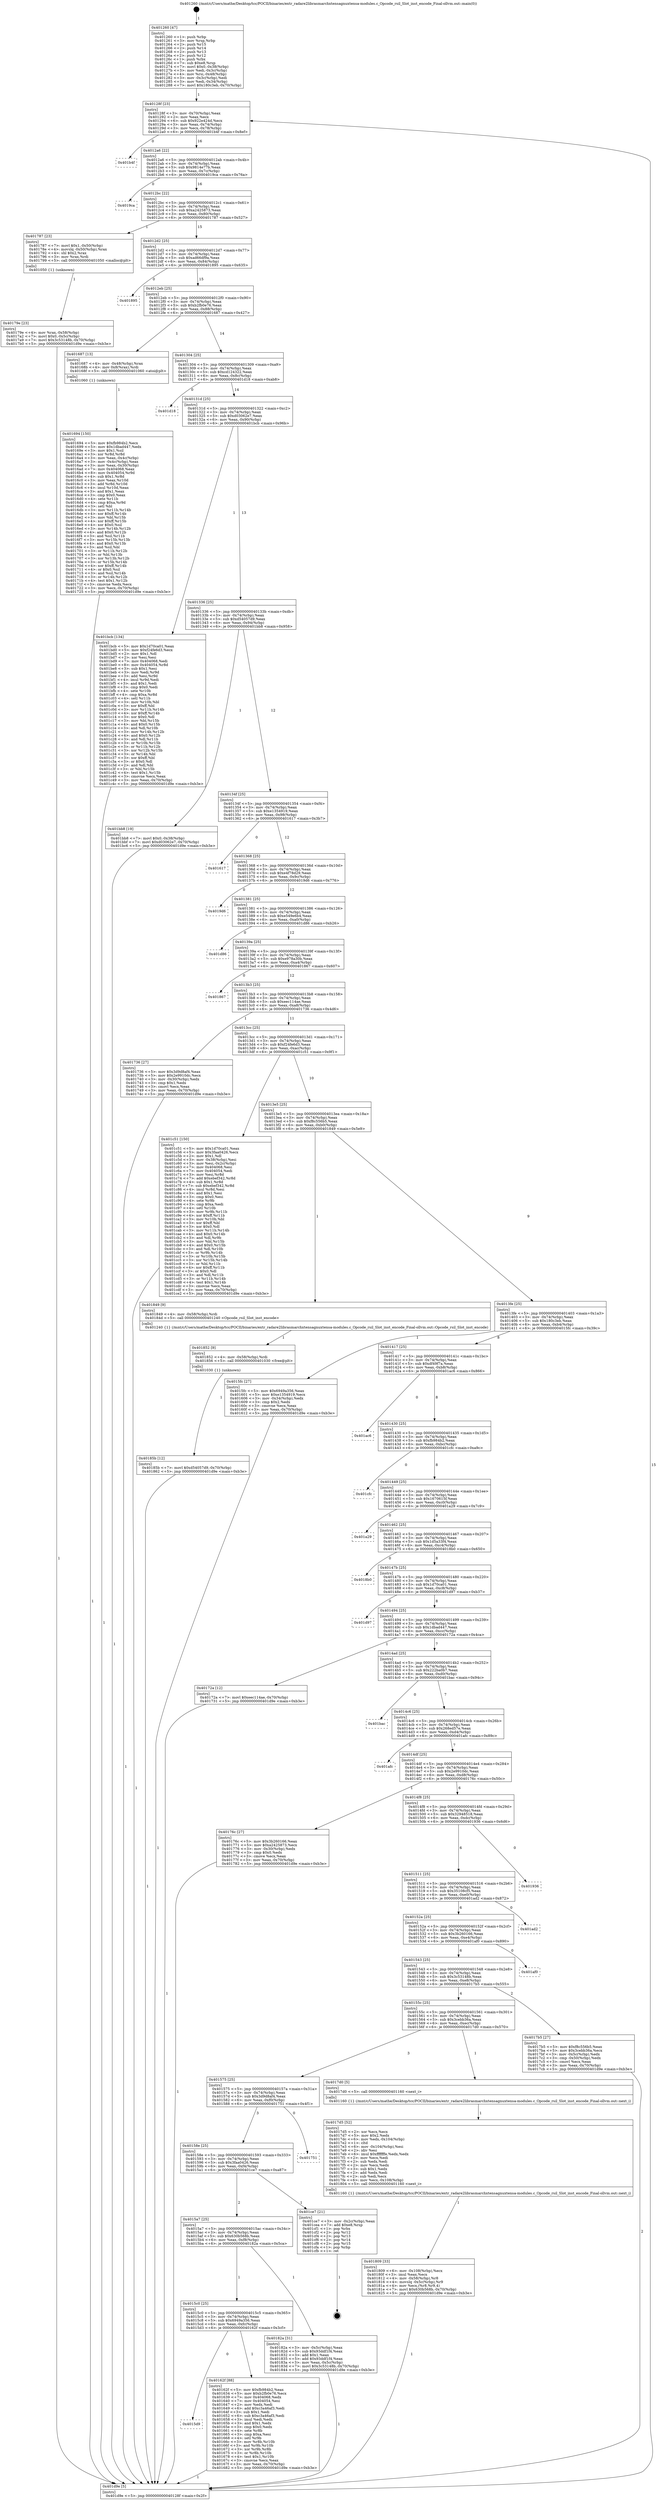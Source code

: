 digraph "0x401260" {
  label = "0x401260 (/mnt/c/Users/mathe/Desktop/tcc/POCII/binaries/extr_radare2librasmarchxtensagnuxtensa-modules.c_Opcode_rsil_Slot_inst_encode_Final-ollvm.out::main(0))"
  labelloc = "t"
  node[shape=record]

  Entry [label="",width=0.3,height=0.3,shape=circle,fillcolor=black,style=filled]
  "0x40128f" [label="{
     0x40128f [23]\l
     | [instrs]\l
     &nbsp;&nbsp;0x40128f \<+3\>: mov -0x70(%rbp),%eax\l
     &nbsp;&nbsp;0x401292 \<+2\>: mov %eax,%ecx\l
     &nbsp;&nbsp;0x401294 \<+6\>: sub $0x922e424d,%ecx\l
     &nbsp;&nbsp;0x40129a \<+3\>: mov %eax,-0x74(%rbp)\l
     &nbsp;&nbsp;0x40129d \<+3\>: mov %ecx,-0x78(%rbp)\l
     &nbsp;&nbsp;0x4012a0 \<+6\>: je 0000000000401b4f \<main+0x8ef\>\l
  }"]
  "0x401b4f" [label="{
     0x401b4f\l
  }", style=dashed]
  "0x4012a6" [label="{
     0x4012a6 [22]\l
     | [instrs]\l
     &nbsp;&nbsp;0x4012a6 \<+5\>: jmp 00000000004012ab \<main+0x4b\>\l
     &nbsp;&nbsp;0x4012ab \<+3\>: mov -0x74(%rbp),%eax\l
     &nbsp;&nbsp;0x4012ae \<+5\>: sub $0x9814e77b,%eax\l
     &nbsp;&nbsp;0x4012b3 \<+3\>: mov %eax,-0x7c(%rbp)\l
     &nbsp;&nbsp;0x4012b6 \<+6\>: je 00000000004019ca \<main+0x76a\>\l
  }"]
  Exit [label="",width=0.3,height=0.3,shape=circle,fillcolor=black,style=filled,peripheries=2]
  "0x4019ca" [label="{
     0x4019ca\l
  }", style=dashed]
  "0x4012bc" [label="{
     0x4012bc [22]\l
     | [instrs]\l
     &nbsp;&nbsp;0x4012bc \<+5\>: jmp 00000000004012c1 \<main+0x61\>\l
     &nbsp;&nbsp;0x4012c1 \<+3\>: mov -0x74(%rbp),%eax\l
     &nbsp;&nbsp;0x4012c4 \<+5\>: sub $0xa2425873,%eax\l
     &nbsp;&nbsp;0x4012c9 \<+3\>: mov %eax,-0x80(%rbp)\l
     &nbsp;&nbsp;0x4012cc \<+6\>: je 0000000000401787 \<main+0x527\>\l
  }"]
  "0x40185b" [label="{
     0x40185b [12]\l
     | [instrs]\l
     &nbsp;&nbsp;0x40185b \<+7\>: movl $0xd54057d9,-0x70(%rbp)\l
     &nbsp;&nbsp;0x401862 \<+5\>: jmp 0000000000401d9e \<main+0xb3e\>\l
  }"]
  "0x401787" [label="{
     0x401787 [23]\l
     | [instrs]\l
     &nbsp;&nbsp;0x401787 \<+7\>: movl $0x1,-0x50(%rbp)\l
     &nbsp;&nbsp;0x40178e \<+4\>: movslq -0x50(%rbp),%rax\l
     &nbsp;&nbsp;0x401792 \<+4\>: shl $0x2,%rax\l
     &nbsp;&nbsp;0x401796 \<+3\>: mov %rax,%rdi\l
     &nbsp;&nbsp;0x401799 \<+5\>: call 0000000000401050 \<malloc@plt\>\l
     | [calls]\l
     &nbsp;&nbsp;0x401050 \{1\} (unknown)\l
  }"]
  "0x4012d2" [label="{
     0x4012d2 [25]\l
     | [instrs]\l
     &nbsp;&nbsp;0x4012d2 \<+5\>: jmp 00000000004012d7 \<main+0x77\>\l
     &nbsp;&nbsp;0x4012d7 \<+3\>: mov -0x74(%rbp),%eax\l
     &nbsp;&nbsp;0x4012da \<+5\>: sub $0xad66df9a,%eax\l
     &nbsp;&nbsp;0x4012df \<+6\>: mov %eax,-0x84(%rbp)\l
     &nbsp;&nbsp;0x4012e5 \<+6\>: je 0000000000401895 \<main+0x635\>\l
  }"]
  "0x401852" [label="{
     0x401852 [9]\l
     | [instrs]\l
     &nbsp;&nbsp;0x401852 \<+4\>: mov -0x58(%rbp),%rdi\l
     &nbsp;&nbsp;0x401856 \<+5\>: call 0000000000401030 \<free@plt\>\l
     | [calls]\l
     &nbsp;&nbsp;0x401030 \{1\} (unknown)\l
  }"]
  "0x401895" [label="{
     0x401895\l
  }", style=dashed]
  "0x4012eb" [label="{
     0x4012eb [25]\l
     | [instrs]\l
     &nbsp;&nbsp;0x4012eb \<+5\>: jmp 00000000004012f0 \<main+0x90\>\l
     &nbsp;&nbsp;0x4012f0 \<+3\>: mov -0x74(%rbp),%eax\l
     &nbsp;&nbsp;0x4012f3 \<+5\>: sub $0xb2fb0e76,%eax\l
     &nbsp;&nbsp;0x4012f8 \<+6\>: mov %eax,-0x88(%rbp)\l
     &nbsp;&nbsp;0x4012fe \<+6\>: je 0000000000401687 \<main+0x427\>\l
  }"]
  "0x401809" [label="{
     0x401809 [33]\l
     | [instrs]\l
     &nbsp;&nbsp;0x401809 \<+6\>: mov -0x108(%rbp),%ecx\l
     &nbsp;&nbsp;0x40180f \<+3\>: imul %eax,%ecx\l
     &nbsp;&nbsp;0x401812 \<+4\>: mov -0x58(%rbp),%r8\l
     &nbsp;&nbsp;0x401816 \<+4\>: movslq -0x5c(%rbp),%r9\l
     &nbsp;&nbsp;0x40181a \<+4\>: mov %ecx,(%r8,%r9,4)\l
     &nbsp;&nbsp;0x40181e \<+7\>: movl $0x630b568b,-0x70(%rbp)\l
     &nbsp;&nbsp;0x401825 \<+5\>: jmp 0000000000401d9e \<main+0xb3e\>\l
  }"]
  "0x401687" [label="{
     0x401687 [13]\l
     | [instrs]\l
     &nbsp;&nbsp;0x401687 \<+4\>: mov -0x48(%rbp),%rax\l
     &nbsp;&nbsp;0x40168b \<+4\>: mov 0x8(%rax),%rdi\l
     &nbsp;&nbsp;0x40168f \<+5\>: call 0000000000401060 \<atoi@plt\>\l
     | [calls]\l
     &nbsp;&nbsp;0x401060 \{1\} (unknown)\l
  }"]
  "0x401304" [label="{
     0x401304 [25]\l
     | [instrs]\l
     &nbsp;&nbsp;0x401304 \<+5\>: jmp 0000000000401309 \<main+0xa9\>\l
     &nbsp;&nbsp;0x401309 \<+3\>: mov -0x74(%rbp),%eax\l
     &nbsp;&nbsp;0x40130c \<+5\>: sub $0xcd124322,%eax\l
     &nbsp;&nbsp;0x401311 \<+6\>: mov %eax,-0x8c(%rbp)\l
     &nbsp;&nbsp;0x401317 \<+6\>: je 0000000000401d18 \<main+0xab8\>\l
  }"]
  "0x4017d5" [label="{
     0x4017d5 [52]\l
     | [instrs]\l
     &nbsp;&nbsp;0x4017d5 \<+2\>: xor %ecx,%ecx\l
     &nbsp;&nbsp;0x4017d7 \<+5\>: mov $0x2,%edx\l
     &nbsp;&nbsp;0x4017dc \<+6\>: mov %edx,-0x104(%rbp)\l
     &nbsp;&nbsp;0x4017e2 \<+1\>: cltd\l
     &nbsp;&nbsp;0x4017e3 \<+6\>: mov -0x104(%rbp),%esi\l
     &nbsp;&nbsp;0x4017e9 \<+2\>: idiv %esi\l
     &nbsp;&nbsp;0x4017eb \<+6\>: imul $0xfffffffe,%edx,%edx\l
     &nbsp;&nbsp;0x4017f1 \<+2\>: mov %ecx,%edi\l
     &nbsp;&nbsp;0x4017f3 \<+2\>: sub %edx,%edi\l
     &nbsp;&nbsp;0x4017f5 \<+2\>: mov %ecx,%edx\l
     &nbsp;&nbsp;0x4017f7 \<+3\>: sub $0x1,%edx\l
     &nbsp;&nbsp;0x4017fa \<+2\>: add %edx,%edi\l
     &nbsp;&nbsp;0x4017fc \<+2\>: sub %edi,%ecx\l
     &nbsp;&nbsp;0x4017fe \<+6\>: mov %ecx,-0x108(%rbp)\l
     &nbsp;&nbsp;0x401804 \<+5\>: call 0000000000401160 \<next_i\>\l
     | [calls]\l
     &nbsp;&nbsp;0x401160 \{1\} (/mnt/c/Users/mathe/Desktop/tcc/POCII/binaries/extr_radare2librasmarchxtensagnuxtensa-modules.c_Opcode_rsil_Slot_inst_encode_Final-ollvm.out::next_i)\l
  }"]
  "0x401d18" [label="{
     0x401d18\l
  }", style=dashed]
  "0x40131d" [label="{
     0x40131d [25]\l
     | [instrs]\l
     &nbsp;&nbsp;0x40131d \<+5\>: jmp 0000000000401322 \<main+0xc2\>\l
     &nbsp;&nbsp;0x401322 \<+3\>: mov -0x74(%rbp),%eax\l
     &nbsp;&nbsp;0x401325 \<+5\>: sub $0xd03062e7,%eax\l
     &nbsp;&nbsp;0x40132a \<+6\>: mov %eax,-0x90(%rbp)\l
     &nbsp;&nbsp;0x401330 \<+6\>: je 0000000000401bcb \<main+0x96b\>\l
  }"]
  "0x40179e" [label="{
     0x40179e [23]\l
     | [instrs]\l
     &nbsp;&nbsp;0x40179e \<+4\>: mov %rax,-0x58(%rbp)\l
     &nbsp;&nbsp;0x4017a2 \<+7\>: movl $0x0,-0x5c(%rbp)\l
     &nbsp;&nbsp;0x4017a9 \<+7\>: movl $0x3c53148b,-0x70(%rbp)\l
     &nbsp;&nbsp;0x4017b0 \<+5\>: jmp 0000000000401d9e \<main+0xb3e\>\l
  }"]
  "0x401bcb" [label="{
     0x401bcb [134]\l
     | [instrs]\l
     &nbsp;&nbsp;0x401bcb \<+5\>: mov $0x1d70ca01,%eax\l
     &nbsp;&nbsp;0x401bd0 \<+5\>: mov $0xf24fe6d3,%ecx\l
     &nbsp;&nbsp;0x401bd5 \<+2\>: mov $0x1,%dl\l
     &nbsp;&nbsp;0x401bd7 \<+2\>: xor %esi,%esi\l
     &nbsp;&nbsp;0x401bd9 \<+7\>: mov 0x404068,%edi\l
     &nbsp;&nbsp;0x401be0 \<+8\>: mov 0x404054,%r8d\l
     &nbsp;&nbsp;0x401be8 \<+3\>: sub $0x1,%esi\l
     &nbsp;&nbsp;0x401beb \<+3\>: mov %edi,%r9d\l
     &nbsp;&nbsp;0x401bee \<+3\>: add %esi,%r9d\l
     &nbsp;&nbsp;0x401bf1 \<+4\>: imul %r9d,%edi\l
     &nbsp;&nbsp;0x401bf5 \<+3\>: and $0x1,%edi\l
     &nbsp;&nbsp;0x401bf8 \<+3\>: cmp $0x0,%edi\l
     &nbsp;&nbsp;0x401bfb \<+4\>: sete %r10b\l
     &nbsp;&nbsp;0x401bff \<+4\>: cmp $0xa,%r8d\l
     &nbsp;&nbsp;0x401c03 \<+4\>: setl %r11b\l
     &nbsp;&nbsp;0x401c07 \<+3\>: mov %r10b,%bl\l
     &nbsp;&nbsp;0x401c0a \<+3\>: xor $0xff,%bl\l
     &nbsp;&nbsp;0x401c0d \<+3\>: mov %r11b,%r14b\l
     &nbsp;&nbsp;0x401c10 \<+4\>: xor $0xff,%r14b\l
     &nbsp;&nbsp;0x401c14 \<+3\>: xor $0x0,%dl\l
     &nbsp;&nbsp;0x401c17 \<+3\>: mov %bl,%r15b\l
     &nbsp;&nbsp;0x401c1a \<+4\>: and $0x0,%r15b\l
     &nbsp;&nbsp;0x401c1e \<+3\>: and %dl,%r10b\l
     &nbsp;&nbsp;0x401c21 \<+3\>: mov %r14b,%r12b\l
     &nbsp;&nbsp;0x401c24 \<+4\>: and $0x0,%r12b\l
     &nbsp;&nbsp;0x401c28 \<+3\>: and %dl,%r11b\l
     &nbsp;&nbsp;0x401c2b \<+3\>: or %r10b,%r15b\l
     &nbsp;&nbsp;0x401c2e \<+3\>: or %r11b,%r12b\l
     &nbsp;&nbsp;0x401c31 \<+3\>: xor %r12b,%r15b\l
     &nbsp;&nbsp;0x401c34 \<+3\>: or %r14b,%bl\l
     &nbsp;&nbsp;0x401c37 \<+3\>: xor $0xff,%bl\l
     &nbsp;&nbsp;0x401c3a \<+3\>: or $0x0,%dl\l
     &nbsp;&nbsp;0x401c3d \<+2\>: and %dl,%bl\l
     &nbsp;&nbsp;0x401c3f \<+3\>: or %bl,%r15b\l
     &nbsp;&nbsp;0x401c42 \<+4\>: test $0x1,%r15b\l
     &nbsp;&nbsp;0x401c46 \<+3\>: cmovne %ecx,%eax\l
     &nbsp;&nbsp;0x401c49 \<+3\>: mov %eax,-0x70(%rbp)\l
     &nbsp;&nbsp;0x401c4c \<+5\>: jmp 0000000000401d9e \<main+0xb3e\>\l
  }"]
  "0x401336" [label="{
     0x401336 [25]\l
     | [instrs]\l
     &nbsp;&nbsp;0x401336 \<+5\>: jmp 000000000040133b \<main+0xdb\>\l
     &nbsp;&nbsp;0x40133b \<+3\>: mov -0x74(%rbp),%eax\l
     &nbsp;&nbsp;0x40133e \<+5\>: sub $0xd54057d9,%eax\l
     &nbsp;&nbsp;0x401343 \<+6\>: mov %eax,-0x94(%rbp)\l
     &nbsp;&nbsp;0x401349 \<+6\>: je 0000000000401bb8 \<main+0x958\>\l
  }"]
  "0x401694" [label="{
     0x401694 [150]\l
     | [instrs]\l
     &nbsp;&nbsp;0x401694 \<+5\>: mov $0xfb984b2,%ecx\l
     &nbsp;&nbsp;0x401699 \<+5\>: mov $0x1dbad447,%edx\l
     &nbsp;&nbsp;0x40169e \<+3\>: mov $0x1,%sil\l
     &nbsp;&nbsp;0x4016a1 \<+3\>: xor %r8d,%r8d\l
     &nbsp;&nbsp;0x4016a4 \<+3\>: mov %eax,-0x4c(%rbp)\l
     &nbsp;&nbsp;0x4016a7 \<+3\>: mov -0x4c(%rbp),%eax\l
     &nbsp;&nbsp;0x4016aa \<+3\>: mov %eax,-0x30(%rbp)\l
     &nbsp;&nbsp;0x4016ad \<+7\>: mov 0x404068,%eax\l
     &nbsp;&nbsp;0x4016b4 \<+8\>: mov 0x404054,%r9d\l
     &nbsp;&nbsp;0x4016bc \<+4\>: sub $0x1,%r8d\l
     &nbsp;&nbsp;0x4016c0 \<+3\>: mov %eax,%r10d\l
     &nbsp;&nbsp;0x4016c3 \<+3\>: add %r8d,%r10d\l
     &nbsp;&nbsp;0x4016c6 \<+4\>: imul %r10d,%eax\l
     &nbsp;&nbsp;0x4016ca \<+3\>: and $0x1,%eax\l
     &nbsp;&nbsp;0x4016cd \<+3\>: cmp $0x0,%eax\l
     &nbsp;&nbsp;0x4016d0 \<+4\>: sete %r11b\l
     &nbsp;&nbsp;0x4016d4 \<+4\>: cmp $0xa,%r9d\l
     &nbsp;&nbsp;0x4016d8 \<+3\>: setl %bl\l
     &nbsp;&nbsp;0x4016db \<+3\>: mov %r11b,%r14b\l
     &nbsp;&nbsp;0x4016de \<+4\>: xor $0xff,%r14b\l
     &nbsp;&nbsp;0x4016e2 \<+3\>: mov %bl,%r15b\l
     &nbsp;&nbsp;0x4016e5 \<+4\>: xor $0xff,%r15b\l
     &nbsp;&nbsp;0x4016e9 \<+4\>: xor $0x0,%sil\l
     &nbsp;&nbsp;0x4016ed \<+3\>: mov %r14b,%r12b\l
     &nbsp;&nbsp;0x4016f0 \<+4\>: and $0x0,%r12b\l
     &nbsp;&nbsp;0x4016f4 \<+3\>: and %sil,%r11b\l
     &nbsp;&nbsp;0x4016f7 \<+3\>: mov %r15b,%r13b\l
     &nbsp;&nbsp;0x4016fa \<+4\>: and $0x0,%r13b\l
     &nbsp;&nbsp;0x4016fe \<+3\>: and %sil,%bl\l
     &nbsp;&nbsp;0x401701 \<+3\>: or %r11b,%r12b\l
     &nbsp;&nbsp;0x401704 \<+3\>: or %bl,%r13b\l
     &nbsp;&nbsp;0x401707 \<+3\>: xor %r13b,%r12b\l
     &nbsp;&nbsp;0x40170a \<+3\>: or %r15b,%r14b\l
     &nbsp;&nbsp;0x40170d \<+4\>: xor $0xff,%r14b\l
     &nbsp;&nbsp;0x401711 \<+4\>: or $0x0,%sil\l
     &nbsp;&nbsp;0x401715 \<+3\>: and %sil,%r14b\l
     &nbsp;&nbsp;0x401718 \<+3\>: or %r14b,%r12b\l
     &nbsp;&nbsp;0x40171b \<+4\>: test $0x1,%r12b\l
     &nbsp;&nbsp;0x40171f \<+3\>: cmovne %edx,%ecx\l
     &nbsp;&nbsp;0x401722 \<+3\>: mov %ecx,-0x70(%rbp)\l
     &nbsp;&nbsp;0x401725 \<+5\>: jmp 0000000000401d9e \<main+0xb3e\>\l
  }"]
  "0x401bb8" [label="{
     0x401bb8 [19]\l
     | [instrs]\l
     &nbsp;&nbsp;0x401bb8 \<+7\>: movl $0x0,-0x38(%rbp)\l
     &nbsp;&nbsp;0x401bbf \<+7\>: movl $0xd03062e7,-0x70(%rbp)\l
     &nbsp;&nbsp;0x401bc6 \<+5\>: jmp 0000000000401d9e \<main+0xb3e\>\l
  }"]
  "0x40134f" [label="{
     0x40134f [25]\l
     | [instrs]\l
     &nbsp;&nbsp;0x40134f \<+5\>: jmp 0000000000401354 \<main+0xf4\>\l
     &nbsp;&nbsp;0x401354 \<+3\>: mov -0x74(%rbp),%eax\l
     &nbsp;&nbsp;0x401357 \<+5\>: sub $0xe1354919,%eax\l
     &nbsp;&nbsp;0x40135c \<+6\>: mov %eax,-0x98(%rbp)\l
     &nbsp;&nbsp;0x401362 \<+6\>: je 0000000000401617 \<main+0x3b7\>\l
  }"]
  "0x4015d9" [label="{
     0x4015d9\l
  }", style=dashed]
  "0x401617" [label="{
     0x401617\l
  }", style=dashed]
  "0x401368" [label="{
     0x401368 [25]\l
     | [instrs]\l
     &nbsp;&nbsp;0x401368 \<+5\>: jmp 000000000040136d \<main+0x10d\>\l
     &nbsp;&nbsp;0x40136d \<+3\>: mov -0x74(%rbp),%eax\l
     &nbsp;&nbsp;0x401370 \<+5\>: sub $0xe4f78d29,%eax\l
     &nbsp;&nbsp;0x401375 \<+6\>: mov %eax,-0x9c(%rbp)\l
     &nbsp;&nbsp;0x40137b \<+6\>: je 00000000004019d6 \<main+0x776\>\l
  }"]
  "0x40162f" [label="{
     0x40162f [88]\l
     | [instrs]\l
     &nbsp;&nbsp;0x40162f \<+5\>: mov $0xfb984b2,%eax\l
     &nbsp;&nbsp;0x401634 \<+5\>: mov $0xb2fb0e76,%ecx\l
     &nbsp;&nbsp;0x401639 \<+7\>: mov 0x404068,%edx\l
     &nbsp;&nbsp;0x401640 \<+7\>: mov 0x404054,%esi\l
     &nbsp;&nbsp;0x401647 \<+2\>: mov %edx,%edi\l
     &nbsp;&nbsp;0x401649 \<+6\>: add $0xc3a46af3,%edi\l
     &nbsp;&nbsp;0x40164f \<+3\>: sub $0x1,%edi\l
     &nbsp;&nbsp;0x401652 \<+6\>: sub $0xc3a46af3,%edi\l
     &nbsp;&nbsp;0x401658 \<+3\>: imul %edi,%edx\l
     &nbsp;&nbsp;0x40165b \<+3\>: and $0x1,%edx\l
     &nbsp;&nbsp;0x40165e \<+3\>: cmp $0x0,%edx\l
     &nbsp;&nbsp;0x401661 \<+4\>: sete %r8b\l
     &nbsp;&nbsp;0x401665 \<+3\>: cmp $0xa,%esi\l
     &nbsp;&nbsp;0x401668 \<+4\>: setl %r9b\l
     &nbsp;&nbsp;0x40166c \<+3\>: mov %r8b,%r10b\l
     &nbsp;&nbsp;0x40166f \<+3\>: and %r9b,%r10b\l
     &nbsp;&nbsp;0x401672 \<+3\>: xor %r9b,%r8b\l
     &nbsp;&nbsp;0x401675 \<+3\>: or %r8b,%r10b\l
     &nbsp;&nbsp;0x401678 \<+4\>: test $0x1,%r10b\l
     &nbsp;&nbsp;0x40167c \<+3\>: cmovne %ecx,%eax\l
     &nbsp;&nbsp;0x40167f \<+3\>: mov %eax,-0x70(%rbp)\l
     &nbsp;&nbsp;0x401682 \<+5\>: jmp 0000000000401d9e \<main+0xb3e\>\l
  }"]
  "0x4019d6" [label="{
     0x4019d6\l
  }", style=dashed]
  "0x401381" [label="{
     0x401381 [25]\l
     | [instrs]\l
     &nbsp;&nbsp;0x401381 \<+5\>: jmp 0000000000401386 \<main+0x126\>\l
     &nbsp;&nbsp;0x401386 \<+3\>: mov -0x74(%rbp),%eax\l
     &nbsp;&nbsp;0x401389 \<+5\>: sub $0xe549e6b4,%eax\l
     &nbsp;&nbsp;0x40138e \<+6\>: mov %eax,-0xa0(%rbp)\l
     &nbsp;&nbsp;0x401394 \<+6\>: je 0000000000401d86 \<main+0xb26\>\l
  }"]
  "0x4015c0" [label="{
     0x4015c0 [25]\l
     | [instrs]\l
     &nbsp;&nbsp;0x4015c0 \<+5\>: jmp 00000000004015c5 \<main+0x365\>\l
     &nbsp;&nbsp;0x4015c5 \<+3\>: mov -0x74(%rbp),%eax\l
     &nbsp;&nbsp;0x4015c8 \<+5\>: sub $0x6949a356,%eax\l
     &nbsp;&nbsp;0x4015cd \<+6\>: mov %eax,-0xfc(%rbp)\l
     &nbsp;&nbsp;0x4015d3 \<+6\>: je 000000000040162f \<main+0x3cf\>\l
  }"]
  "0x401d86" [label="{
     0x401d86\l
  }", style=dashed]
  "0x40139a" [label="{
     0x40139a [25]\l
     | [instrs]\l
     &nbsp;&nbsp;0x40139a \<+5\>: jmp 000000000040139f \<main+0x13f\>\l
     &nbsp;&nbsp;0x40139f \<+3\>: mov -0x74(%rbp),%eax\l
     &nbsp;&nbsp;0x4013a2 \<+5\>: sub $0xe978a30b,%eax\l
     &nbsp;&nbsp;0x4013a7 \<+6\>: mov %eax,-0xa4(%rbp)\l
     &nbsp;&nbsp;0x4013ad \<+6\>: je 0000000000401867 \<main+0x607\>\l
  }"]
  "0x40182a" [label="{
     0x40182a [31]\l
     | [instrs]\l
     &nbsp;&nbsp;0x40182a \<+3\>: mov -0x5c(%rbp),%eax\l
     &nbsp;&nbsp;0x40182d \<+5\>: sub $0x93ddf1f4,%eax\l
     &nbsp;&nbsp;0x401832 \<+3\>: add $0x1,%eax\l
     &nbsp;&nbsp;0x401835 \<+5\>: add $0x93ddf1f4,%eax\l
     &nbsp;&nbsp;0x40183a \<+3\>: mov %eax,-0x5c(%rbp)\l
     &nbsp;&nbsp;0x40183d \<+7\>: movl $0x3c53148b,-0x70(%rbp)\l
     &nbsp;&nbsp;0x401844 \<+5\>: jmp 0000000000401d9e \<main+0xb3e\>\l
  }"]
  "0x401867" [label="{
     0x401867\l
  }", style=dashed]
  "0x4013b3" [label="{
     0x4013b3 [25]\l
     | [instrs]\l
     &nbsp;&nbsp;0x4013b3 \<+5\>: jmp 00000000004013b8 \<main+0x158\>\l
     &nbsp;&nbsp;0x4013b8 \<+3\>: mov -0x74(%rbp),%eax\l
     &nbsp;&nbsp;0x4013bb \<+5\>: sub $0xeec114ae,%eax\l
     &nbsp;&nbsp;0x4013c0 \<+6\>: mov %eax,-0xa8(%rbp)\l
     &nbsp;&nbsp;0x4013c6 \<+6\>: je 0000000000401736 \<main+0x4d6\>\l
  }"]
  "0x4015a7" [label="{
     0x4015a7 [25]\l
     | [instrs]\l
     &nbsp;&nbsp;0x4015a7 \<+5\>: jmp 00000000004015ac \<main+0x34c\>\l
     &nbsp;&nbsp;0x4015ac \<+3\>: mov -0x74(%rbp),%eax\l
     &nbsp;&nbsp;0x4015af \<+5\>: sub $0x630b568b,%eax\l
     &nbsp;&nbsp;0x4015b4 \<+6\>: mov %eax,-0xf8(%rbp)\l
     &nbsp;&nbsp;0x4015ba \<+6\>: je 000000000040182a \<main+0x5ca\>\l
  }"]
  "0x401736" [label="{
     0x401736 [27]\l
     | [instrs]\l
     &nbsp;&nbsp;0x401736 \<+5\>: mov $0x3d9d8af4,%eax\l
     &nbsp;&nbsp;0x40173b \<+5\>: mov $0x2e9910dc,%ecx\l
     &nbsp;&nbsp;0x401740 \<+3\>: mov -0x30(%rbp),%edx\l
     &nbsp;&nbsp;0x401743 \<+3\>: cmp $0x1,%edx\l
     &nbsp;&nbsp;0x401746 \<+3\>: cmovl %ecx,%eax\l
     &nbsp;&nbsp;0x401749 \<+3\>: mov %eax,-0x70(%rbp)\l
     &nbsp;&nbsp;0x40174c \<+5\>: jmp 0000000000401d9e \<main+0xb3e\>\l
  }"]
  "0x4013cc" [label="{
     0x4013cc [25]\l
     | [instrs]\l
     &nbsp;&nbsp;0x4013cc \<+5\>: jmp 00000000004013d1 \<main+0x171\>\l
     &nbsp;&nbsp;0x4013d1 \<+3\>: mov -0x74(%rbp),%eax\l
     &nbsp;&nbsp;0x4013d4 \<+5\>: sub $0xf24fe6d3,%eax\l
     &nbsp;&nbsp;0x4013d9 \<+6\>: mov %eax,-0xac(%rbp)\l
     &nbsp;&nbsp;0x4013df \<+6\>: je 0000000000401c51 \<main+0x9f1\>\l
  }"]
  "0x401ce7" [label="{
     0x401ce7 [21]\l
     | [instrs]\l
     &nbsp;&nbsp;0x401ce7 \<+3\>: mov -0x2c(%rbp),%eax\l
     &nbsp;&nbsp;0x401cea \<+7\>: add $0xe8,%rsp\l
     &nbsp;&nbsp;0x401cf1 \<+1\>: pop %rbx\l
     &nbsp;&nbsp;0x401cf2 \<+2\>: pop %r12\l
     &nbsp;&nbsp;0x401cf4 \<+2\>: pop %r13\l
     &nbsp;&nbsp;0x401cf6 \<+2\>: pop %r14\l
     &nbsp;&nbsp;0x401cf8 \<+2\>: pop %r15\l
     &nbsp;&nbsp;0x401cfa \<+1\>: pop %rbp\l
     &nbsp;&nbsp;0x401cfb \<+1\>: ret\l
  }"]
  "0x401c51" [label="{
     0x401c51 [150]\l
     | [instrs]\l
     &nbsp;&nbsp;0x401c51 \<+5\>: mov $0x1d70ca01,%eax\l
     &nbsp;&nbsp;0x401c56 \<+5\>: mov $0x3faa0426,%ecx\l
     &nbsp;&nbsp;0x401c5b \<+2\>: mov $0x1,%dl\l
     &nbsp;&nbsp;0x401c5d \<+3\>: mov -0x38(%rbp),%esi\l
     &nbsp;&nbsp;0x401c60 \<+3\>: mov %esi,-0x2c(%rbp)\l
     &nbsp;&nbsp;0x401c63 \<+7\>: mov 0x404068,%esi\l
     &nbsp;&nbsp;0x401c6a \<+7\>: mov 0x404054,%edi\l
     &nbsp;&nbsp;0x401c71 \<+3\>: mov %esi,%r8d\l
     &nbsp;&nbsp;0x401c74 \<+7\>: add $0xebef342,%r8d\l
     &nbsp;&nbsp;0x401c7b \<+4\>: sub $0x1,%r8d\l
     &nbsp;&nbsp;0x401c7f \<+7\>: sub $0xebef342,%r8d\l
     &nbsp;&nbsp;0x401c86 \<+4\>: imul %r8d,%esi\l
     &nbsp;&nbsp;0x401c8a \<+3\>: and $0x1,%esi\l
     &nbsp;&nbsp;0x401c8d \<+3\>: cmp $0x0,%esi\l
     &nbsp;&nbsp;0x401c90 \<+4\>: sete %r9b\l
     &nbsp;&nbsp;0x401c94 \<+3\>: cmp $0xa,%edi\l
     &nbsp;&nbsp;0x401c97 \<+4\>: setl %r10b\l
     &nbsp;&nbsp;0x401c9b \<+3\>: mov %r9b,%r11b\l
     &nbsp;&nbsp;0x401c9e \<+4\>: xor $0xff,%r11b\l
     &nbsp;&nbsp;0x401ca2 \<+3\>: mov %r10b,%bl\l
     &nbsp;&nbsp;0x401ca5 \<+3\>: xor $0xff,%bl\l
     &nbsp;&nbsp;0x401ca8 \<+3\>: xor $0x0,%dl\l
     &nbsp;&nbsp;0x401cab \<+3\>: mov %r11b,%r14b\l
     &nbsp;&nbsp;0x401cae \<+4\>: and $0x0,%r14b\l
     &nbsp;&nbsp;0x401cb2 \<+3\>: and %dl,%r9b\l
     &nbsp;&nbsp;0x401cb5 \<+3\>: mov %bl,%r15b\l
     &nbsp;&nbsp;0x401cb8 \<+4\>: and $0x0,%r15b\l
     &nbsp;&nbsp;0x401cbc \<+3\>: and %dl,%r10b\l
     &nbsp;&nbsp;0x401cbf \<+3\>: or %r9b,%r14b\l
     &nbsp;&nbsp;0x401cc2 \<+3\>: or %r10b,%r15b\l
     &nbsp;&nbsp;0x401cc5 \<+3\>: xor %r15b,%r14b\l
     &nbsp;&nbsp;0x401cc8 \<+3\>: or %bl,%r11b\l
     &nbsp;&nbsp;0x401ccb \<+4\>: xor $0xff,%r11b\l
     &nbsp;&nbsp;0x401ccf \<+3\>: or $0x0,%dl\l
     &nbsp;&nbsp;0x401cd2 \<+3\>: and %dl,%r11b\l
     &nbsp;&nbsp;0x401cd5 \<+3\>: or %r11b,%r14b\l
     &nbsp;&nbsp;0x401cd8 \<+4\>: test $0x1,%r14b\l
     &nbsp;&nbsp;0x401cdc \<+3\>: cmovne %ecx,%eax\l
     &nbsp;&nbsp;0x401cdf \<+3\>: mov %eax,-0x70(%rbp)\l
     &nbsp;&nbsp;0x401ce2 \<+5\>: jmp 0000000000401d9e \<main+0xb3e\>\l
  }"]
  "0x4013e5" [label="{
     0x4013e5 [25]\l
     | [instrs]\l
     &nbsp;&nbsp;0x4013e5 \<+5\>: jmp 00000000004013ea \<main+0x18a\>\l
     &nbsp;&nbsp;0x4013ea \<+3\>: mov -0x74(%rbp),%eax\l
     &nbsp;&nbsp;0x4013ed \<+5\>: sub $0xf8c556b5,%eax\l
     &nbsp;&nbsp;0x4013f2 \<+6\>: mov %eax,-0xb0(%rbp)\l
     &nbsp;&nbsp;0x4013f8 \<+6\>: je 0000000000401849 \<main+0x5e9\>\l
  }"]
  "0x40158e" [label="{
     0x40158e [25]\l
     | [instrs]\l
     &nbsp;&nbsp;0x40158e \<+5\>: jmp 0000000000401593 \<main+0x333\>\l
     &nbsp;&nbsp;0x401593 \<+3\>: mov -0x74(%rbp),%eax\l
     &nbsp;&nbsp;0x401596 \<+5\>: sub $0x3faa0426,%eax\l
     &nbsp;&nbsp;0x40159b \<+6\>: mov %eax,-0xf4(%rbp)\l
     &nbsp;&nbsp;0x4015a1 \<+6\>: je 0000000000401ce7 \<main+0xa87\>\l
  }"]
  "0x401849" [label="{
     0x401849 [9]\l
     | [instrs]\l
     &nbsp;&nbsp;0x401849 \<+4\>: mov -0x58(%rbp),%rdi\l
     &nbsp;&nbsp;0x40184d \<+5\>: call 0000000000401240 \<Opcode_rsil_Slot_inst_encode\>\l
     | [calls]\l
     &nbsp;&nbsp;0x401240 \{1\} (/mnt/c/Users/mathe/Desktop/tcc/POCII/binaries/extr_radare2librasmarchxtensagnuxtensa-modules.c_Opcode_rsil_Slot_inst_encode_Final-ollvm.out::Opcode_rsil_Slot_inst_encode)\l
  }"]
  "0x4013fe" [label="{
     0x4013fe [25]\l
     | [instrs]\l
     &nbsp;&nbsp;0x4013fe \<+5\>: jmp 0000000000401403 \<main+0x1a3\>\l
     &nbsp;&nbsp;0x401403 \<+3\>: mov -0x74(%rbp),%eax\l
     &nbsp;&nbsp;0x401406 \<+5\>: sub $0x180c3eb,%eax\l
     &nbsp;&nbsp;0x40140b \<+6\>: mov %eax,-0xb4(%rbp)\l
     &nbsp;&nbsp;0x401411 \<+6\>: je 00000000004015fc \<main+0x39c\>\l
  }"]
  "0x401751" [label="{
     0x401751\l
  }", style=dashed]
  "0x4015fc" [label="{
     0x4015fc [27]\l
     | [instrs]\l
     &nbsp;&nbsp;0x4015fc \<+5\>: mov $0x6949a356,%eax\l
     &nbsp;&nbsp;0x401601 \<+5\>: mov $0xe1354919,%ecx\l
     &nbsp;&nbsp;0x401606 \<+3\>: mov -0x34(%rbp),%edx\l
     &nbsp;&nbsp;0x401609 \<+3\>: cmp $0x2,%edx\l
     &nbsp;&nbsp;0x40160c \<+3\>: cmovne %ecx,%eax\l
     &nbsp;&nbsp;0x40160f \<+3\>: mov %eax,-0x70(%rbp)\l
     &nbsp;&nbsp;0x401612 \<+5\>: jmp 0000000000401d9e \<main+0xb3e\>\l
  }"]
  "0x401417" [label="{
     0x401417 [25]\l
     | [instrs]\l
     &nbsp;&nbsp;0x401417 \<+5\>: jmp 000000000040141c \<main+0x1bc\>\l
     &nbsp;&nbsp;0x40141c \<+3\>: mov -0x74(%rbp),%eax\l
     &nbsp;&nbsp;0x40141f \<+5\>: sub $0xdf49f7a,%eax\l
     &nbsp;&nbsp;0x401424 \<+6\>: mov %eax,-0xb8(%rbp)\l
     &nbsp;&nbsp;0x40142a \<+6\>: je 0000000000401ac6 \<main+0x866\>\l
  }"]
  "0x401d9e" [label="{
     0x401d9e [5]\l
     | [instrs]\l
     &nbsp;&nbsp;0x401d9e \<+5\>: jmp 000000000040128f \<main+0x2f\>\l
  }"]
  "0x401260" [label="{
     0x401260 [47]\l
     | [instrs]\l
     &nbsp;&nbsp;0x401260 \<+1\>: push %rbp\l
     &nbsp;&nbsp;0x401261 \<+3\>: mov %rsp,%rbp\l
     &nbsp;&nbsp;0x401264 \<+2\>: push %r15\l
     &nbsp;&nbsp;0x401266 \<+2\>: push %r14\l
     &nbsp;&nbsp;0x401268 \<+2\>: push %r13\l
     &nbsp;&nbsp;0x40126a \<+2\>: push %r12\l
     &nbsp;&nbsp;0x40126c \<+1\>: push %rbx\l
     &nbsp;&nbsp;0x40126d \<+7\>: sub $0xe8,%rsp\l
     &nbsp;&nbsp;0x401274 \<+7\>: movl $0x0,-0x38(%rbp)\l
     &nbsp;&nbsp;0x40127b \<+3\>: mov %edi,-0x3c(%rbp)\l
     &nbsp;&nbsp;0x40127e \<+4\>: mov %rsi,-0x48(%rbp)\l
     &nbsp;&nbsp;0x401282 \<+3\>: mov -0x3c(%rbp),%edi\l
     &nbsp;&nbsp;0x401285 \<+3\>: mov %edi,-0x34(%rbp)\l
     &nbsp;&nbsp;0x401288 \<+7\>: movl $0x180c3eb,-0x70(%rbp)\l
  }"]
  "0x401575" [label="{
     0x401575 [25]\l
     | [instrs]\l
     &nbsp;&nbsp;0x401575 \<+5\>: jmp 000000000040157a \<main+0x31a\>\l
     &nbsp;&nbsp;0x40157a \<+3\>: mov -0x74(%rbp),%eax\l
     &nbsp;&nbsp;0x40157d \<+5\>: sub $0x3d9d8af4,%eax\l
     &nbsp;&nbsp;0x401582 \<+6\>: mov %eax,-0xf0(%rbp)\l
     &nbsp;&nbsp;0x401588 \<+6\>: je 0000000000401751 \<main+0x4f1\>\l
  }"]
  "0x401ac6" [label="{
     0x401ac6\l
  }", style=dashed]
  "0x401430" [label="{
     0x401430 [25]\l
     | [instrs]\l
     &nbsp;&nbsp;0x401430 \<+5\>: jmp 0000000000401435 \<main+0x1d5\>\l
     &nbsp;&nbsp;0x401435 \<+3\>: mov -0x74(%rbp),%eax\l
     &nbsp;&nbsp;0x401438 \<+5\>: sub $0xfb984b2,%eax\l
     &nbsp;&nbsp;0x40143d \<+6\>: mov %eax,-0xbc(%rbp)\l
     &nbsp;&nbsp;0x401443 \<+6\>: je 0000000000401cfc \<main+0xa9c\>\l
  }"]
  "0x4017d0" [label="{
     0x4017d0 [5]\l
     | [instrs]\l
     &nbsp;&nbsp;0x4017d0 \<+5\>: call 0000000000401160 \<next_i\>\l
     | [calls]\l
     &nbsp;&nbsp;0x401160 \{1\} (/mnt/c/Users/mathe/Desktop/tcc/POCII/binaries/extr_radare2librasmarchxtensagnuxtensa-modules.c_Opcode_rsil_Slot_inst_encode_Final-ollvm.out::next_i)\l
  }"]
  "0x401cfc" [label="{
     0x401cfc\l
  }", style=dashed]
  "0x401449" [label="{
     0x401449 [25]\l
     | [instrs]\l
     &nbsp;&nbsp;0x401449 \<+5\>: jmp 000000000040144e \<main+0x1ee\>\l
     &nbsp;&nbsp;0x40144e \<+3\>: mov -0x74(%rbp),%eax\l
     &nbsp;&nbsp;0x401451 \<+5\>: sub $0x1670615f,%eax\l
     &nbsp;&nbsp;0x401456 \<+6\>: mov %eax,-0xc0(%rbp)\l
     &nbsp;&nbsp;0x40145c \<+6\>: je 0000000000401a29 \<main+0x7c9\>\l
  }"]
  "0x40155c" [label="{
     0x40155c [25]\l
     | [instrs]\l
     &nbsp;&nbsp;0x40155c \<+5\>: jmp 0000000000401561 \<main+0x301\>\l
     &nbsp;&nbsp;0x401561 \<+3\>: mov -0x74(%rbp),%eax\l
     &nbsp;&nbsp;0x401564 \<+5\>: sub $0x3cebb36a,%eax\l
     &nbsp;&nbsp;0x401569 \<+6\>: mov %eax,-0xec(%rbp)\l
     &nbsp;&nbsp;0x40156f \<+6\>: je 00000000004017d0 \<main+0x570\>\l
  }"]
  "0x401a29" [label="{
     0x401a29\l
  }", style=dashed]
  "0x401462" [label="{
     0x401462 [25]\l
     | [instrs]\l
     &nbsp;&nbsp;0x401462 \<+5\>: jmp 0000000000401467 \<main+0x207\>\l
     &nbsp;&nbsp;0x401467 \<+3\>: mov -0x74(%rbp),%eax\l
     &nbsp;&nbsp;0x40146a \<+5\>: sub $0x1d5a33f4,%eax\l
     &nbsp;&nbsp;0x40146f \<+6\>: mov %eax,-0xc4(%rbp)\l
     &nbsp;&nbsp;0x401475 \<+6\>: je 00000000004018b0 \<main+0x650\>\l
  }"]
  "0x4017b5" [label="{
     0x4017b5 [27]\l
     | [instrs]\l
     &nbsp;&nbsp;0x4017b5 \<+5\>: mov $0xf8c556b5,%eax\l
     &nbsp;&nbsp;0x4017ba \<+5\>: mov $0x3cebb36a,%ecx\l
     &nbsp;&nbsp;0x4017bf \<+3\>: mov -0x5c(%rbp),%edx\l
     &nbsp;&nbsp;0x4017c2 \<+3\>: cmp -0x50(%rbp),%edx\l
     &nbsp;&nbsp;0x4017c5 \<+3\>: cmovl %ecx,%eax\l
     &nbsp;&nbsp;0x4017c8 \<+3\>: mov %eax,-0x70(%rbp)\l
     &nbsp;&nbsp;0x4017cb \<+5\>: jmp 0000000000401d9e \<main+0xb3e\>\l
  }"]
  "0x4018b0" [label="{
     0x4018b0\l
  }", style=dashed]
  "0x40147b" [label="{
     0x40147b [25]\l
     | [instrs]\l
     &nbsp;&nbsp;0x40147b \<+5\>: jmp 0000000000401480 \<main+0x220\>\l
     &nbsp;&nbsp;0x401480 \<+3\>: mov -0x74(%rbp),%eax\l
     &nbsp;&nbsp;0x401483 \<+5\>: sub $0x1d70ca01,%eax\l
     &nbsp;&nbsp;0x401488 \<+6\>: mov %eax,-0xc8(%rbp)\l
     &nbsp;&nbsp;0x40148e \<+6\>: je 0000000000401d97 \<main+0xb37\>\l
  }"]
  "0x401543" [label="{
     0x401543 [25]\l
     | [instrs]\l
     &nbsp;&nbsp;0x401543 \<+5\>: jmp 0000000000401548 \<main+0x2e8\>\l
     &nbsp;&nbsp;0x401548 \<+3\>: mov -0x74(%rbp),%eax\l
     &nbsp;&nbsp;0x40154b \<+5\>: sub $0x3c53148b,%eax\l
     &nbsp;&nbsp;0x401550 \<+6\>: mov %eax,-0xe8(%rbp)\l
     &nbsp;&nbsp;0x401556 \<+6\>: je 00000000004017b5 \<main+0x555\>\l
  }"]
  "0x401d97" [label="{
     0x401d97\l
  }", style=dashed]
  "0x401494" [label="{
     0x401494 [25]\l
     | [instrs]\l
     &nbsp;&nbsp;0x401494 \<+5\>: jmp 0000000000401499 \<main+0x239\>\l
     &nbsp;&nbsp;0x401499 \<+3\>: mov -0x74(%rbp),%eax\l
     &nbsp;&nbsp;0x40149c \<+5\>: sub $0x1dbad447,%eax\l
     &nbsp;&nbsp;0x4014a1 \<+6\>: mov %eax,-0xcc(%rbp)\l
     &nbsp;&nbsp;0x4014a7 \<+6\>: je 000000000040172a \<main+0x4ca\>\l
  }"]
  "0x401af0" [label="{
     0x401af0\l
  }", style=dashed]
  "0x40172a" [label="{
     0x40172a [12]\l
     | [instrs]\l
     &nbsp;&nbsp;0x40172a \<+7\>: movl $0xeec114ae,-0x70(%rbp)\l
     &nbsp;&nbsp;0x401731 \<+5\>: jmp 0000000000401d9e \<main+0xb3e\>\l
  }"]
  "0x4014ad" [label="{
     0x4014ad [25]\l
     | [instrs]\l
     &nbsp;&nbsp;0x4014ad \<+5\>: jmp 00000000004014b2 \<main+0x252\>\l
     &nbsp;&nbsp;0x4014b2 \<+3\>: mov -0x74(%rbp),%eax\l
     &nbsp;&nbsp;0x4014b5 \<+5\>: sub $0x222ba0b7,%eax\l
     &nbsp;&nbsp;0x4014ba \<+6\>: mov %eax,-0xd0(%rbp)\l
     &nbsp;&nbsp;0x4014c0 \<+6\>: je 0000000000401bac \<main+0x94c\>\l
  }"]
  "0x40152a" [label="{
     0x40152a [25]\l
     | [instrs]\l
     &nbsp;&nbsp;0x40152a \<+5\>: jmp 000000000040152f \<main+0x2cf\>\l
     &nbsp;&nbsp;0x40152f \<+3\>: mov -0x74(%rbp),%eax\l
     &nbsp;&nbsp;0x401532 \<+5\>: sub $0x3b260166,%eax\l
     &nbsp;&nbsp;0x401537 \<+6\>: mov %eax,-0xe4(%rbp)\l
     &nbsp;&nbsp;0x40153d \<+6\>: je 0000000000401af0 \<main+0x890\>\l
  }"]
  "0x401bac" [label="{
     0x401bac\l
  }", style=dashed]
  "0x4014c6" [label="{
     0x4014c6 [25]\l
     | [instrs]\l
     &nbsp;&nbsp;0x4014c6 \<+5\>: jmp 00000000004014cb \<main+0x26b\>\l
     &nbsp;&nbsp;0x4014cb \<+3\>: mov -0x74(%rbp),%eax\l
     &nbsp;&nbsp;0x4014ce \<+5\>: sub $0x268ed57e,%eax\l
     &nbsp;&nbsp;0x4014d3 \<+6\>: mov %eax,-0xd4(%rbp)\l
     &nbsp;&nbsp;0x4014d9 \<+6\>: je 0000000000401afc \<main+0x89c\>\l
  }"]
  "0x401ad2" [label="{
     0x401ad2\l
  }", style=dashed]
  "0x401afc" [label="{
     0x401afc\l
  }", style=dashed]
  "0x4014df" [label="{
     0x4014df [25]\l
     | [instrs]\l
     &nbsp;&nbsp;0x4014df \<+5\>: jmp 00000000004014e4 \<main+0x284\>\l
     &nbsp;&nbsp;0x4014e4 \<+3\>: mov -0x74(%rbp),%eax\l
     &nbsp;&nbsp;0x4014e7 \<+5\>: sub $0x2e9910dc,%eax\l
     &nbsp;&nbsp;0x4014ec \<+6\>: mov %eax,-0xd8(%rbp)\l
     &nbsp;&nbsp;0x4014f2 \<+6\>: je 000000000040176c \<main+0x50c\>\l
  }"]
  "0x401511" [label="{
     0x401511 [25]\l
     | [instrs]\l
     &nbsp;&nbsp;0x401511 \<+5\>: jmp 0000000000401516 \<main+0x2b6\>\l
     &nbsp;&nbsp;0x401516 \<+3\>: mov -0x74(%rbp),%eax\l
     &nbsp;&nbsp;0x401519 \<+5\>: sub $0x35108cf5,%eax\l
     &nbsp;&nbsp;0x40151e \<+6\>: mov %eax,-0xe0(%rbp)\l
     &nbsp;&nbsp;0x401524 \<+6\>: je 0000000000401ad2 \<main+0x872\>\l
  }"]
  "0x40176c" [label="{
     0x40176c [27]\l
     | [instrs]\l
     &nbsp;&nbsp;0x40176c \<+5\>: mov $0x3b260166,%eax\l
     &nbsp;&nbsp;0x401771 \<+5\>: mov $0xa2425873,%ecx\l
     &nbsp;&nbsp;0x401776 \<+3\>: mov -0x30(%rbp),%edx\l
     &nbsp;&nbsp;0x401779 \<+3\>: cmp $0x0,%edx\l
     &nbsp;&nbsp;0x40177c \<+3\>: cmove %ecx,%eax\l
     &nbsp;&nbsp;0x40177f \<+3\>: mov %eax,-0x70(%rbp)\l
     &nbsp;&nbsp;0x401782 \<+5\>: jmp 0000000000401d9e \<main+0xb3e\>\l
  }"]
  "0x4014f8" [label="{
     0x4014f8 [25]\l
     | [instrs]\l
     &nbsp;&nbsp;0x4014f8 \<+5\>: jmp 00000000004014fd \<main+0x29d\>\l
     &nbsp;&nbsp;0x4014fd \<+3\>: mov -0x74(%rbp),%eax\l
     &nbsp;&nbsp;0x401500 \<+5\>: sub $0x32948518,%eax\l
     &nbsp;&nbsp;0x401505 \<+6\>: mov %eax,-0xdc(%rbp)\l
     &nbsp;&nbsp;0x40150b \<+6\>: je 0000000000401936 \<main+0x6d6\>\l
  }"]
  "0x401936" [label="{
     0x401936\l
  }", style=dashed]
  Entry -> "0x401260" [label=" 1"]
  "0x40128f" -> "0x401b4f" [label=" 0"]
  "0x40128f" -> "0x4012a6" [label=" 16"]
  "0x401ce7" -> Exit [label=" 1"]
  "0x4012a6" -> "0x4019ca" [label=" 0"]
  "0x4012a6" -> "0x4012bc" [label=" 16"]
  "0x401c51" -> "0x401d9e" [label=" 1"]
  "0x4012bc" -> "0x401787" [label=" 1"]
  "0x4012bc" -> "0x4012d2" [label=" 15"]
  "0x401bcb" -> "0x401d9e" [label=" 1"]
  "0x4012d2" -> "0x401895" [label=" 0"]
  "0x4012d2" -> "0x4012eb" [label=" 15"]
  "0x401bb8" -> "0x401d9e" [label=" 1"]
  "0x4012eb" -> "0x401687" [label=" 1"]
  "0x4012eb" -> "0x401304" [label=" 14"]
  "0x40185b" -> "0x401d9e" [label=" 1"]
  "0x401304" -> "0x401d18" [label=" 0"]
  "0x401304" -> "0x40131d" [label=" 14"]
  "0x401852" -> "0x40185b" [label=" 1"]
  "0x40131d" -> "0x401bcb" [label=" 1"]
  "0x40131d" -> "0x401336" [label=" 13"]
  "0x401849" -> "0x401852" [label=" 1"]
  "0x401336" -> "0x401bb8" [label=" 1"]
  "0x401336" -> "0x40134f" [label=" 12"]
  "0x40182a" -> "0x401d9e" [label=" 1"]
  "0x40134f" -> "0x401617" [label=" 0"]
  "0x40134f" -> "0x401368" [label=" 12"]
  "0x401809" -> "0x401d9e" [label=" 1"]
  "0x401368" -> "0x4019d6" [label=" 0"]
  "0x401368" -> "0x401381" [label=" 12"]
  "0x4017d5" -> "0x401809" [label=" 1"]
  "0x401381" -> "0x401d86" [label=" 0"]
  "0x401381" -> "0x40139a" [label=" 12"]
  "0x4017b5" -> "0x401d9e" [label=" 2"]
  "0x40139a" -> "0x401867" [label=" 0"]
  "0x40139a" -> "0x4013b3" [label=" 12"]
  "0x40179e" -> "0x401d9e" [label=" 1"]
  "0x4013b3" -> "0x401736" [label=" 1"]
  "0x4013b3" -> "0x4013cc" [label=" 11"]
  "0x40176c" -> "0x401d9e" [label=" 1"]
  "0x4013cc" -> "0x401c51" [label=" 1"]
  "0x4013cc" -> "0x4013e5" [label=" 10"]
  "0x401736" -> "0x401d9e" [label=" 1"]
  "0x4013e5" -> "0x401849" [label=" 1"]
  "0x4013e5" -> "0x4013fe" [label=" 9"]
  "0x401694" -> "0x401d9e" [label=" 1"]
  "0x4013fe" -> "0x4015fc" [label=" 1"]
  "0x4013fe" -> "0x401417" [label=" 8"]
  "0x4015fc" -> "0x401d9e" [label=" 1"]
  "0x401260" -> "0x40128f" [label=" 1"]
  "0x401d9e" -> "0x40128f" [label=" 15"]
  "0x401687" -> "0x401694" [label=" 1"]
  "0x401417" -> "0x401ac6" [label=" 0"]
  "0x401417" -> "0x401430" [label=" 8"]
  "0x4015c0" -> "0x4015d9" [label=" 0"]
  "0x401430" -> "0x401cfc" [label=" 0"]
  "0x401430" -> "0x401449" [label=" 8"]
  "0x4015c0" -> "0x40162f" [label=" 1"]
  "0x401449" -> "0x401a29" [label=" 0"]
  "0x401449" -> "0x401462" [label=" 8"]
  "0x4015a7" -> "0x4015c0" [label=" 1"]
  "0x401462" -> "0x4018b0" [label=" 0"]
  "0x401462" -> "0x40147b" [label=" 8"]
  "0x4015a7" -> "0x40182a" [label=" 1"]
  "0x40147b" -> "0x401d97" [label=" 0"]
  "0x40147b" -> "0x401494" [label=" 8"]
  "0x40158e" -> "0x4015a7" [label=" 2"]
  "0x401494" -> "0x40172a" [label=" 1"]
  "0x401494" -> "0x4014ad" [label=" 7"]
  "0x40158e" -> "0x401ce7" [label=" 1"]
  "0x4014ad" -> "0x401bac" [label=" 0"]
  "0x4014ad" -> "0x4014c6" [label=" 7"]
  "0x401575" -> "0x40158e" [label=" 3"]
  "0x4014c6" -> "0x401afc" [label=" 0"]
  "0x4014c6" -> "0x4014df" [label=" 7"]
  "0x401575" -> "0x401751" [label=" 0"]
  "0x4014df" -> "0x40176c" [label=" 1"]
  "0x4014df" -> "0x4014f8" [label=" 6"]
  "0x40155c" -> "0x401575" [label=" 3"]
  "0x4014f8" -> "0x401936" [label=" 0"]
  "0x4014f8" -> "0x401511" [label=" 6"]
  "0x40162f" -> "0x401d9e" [label=" 1"]
  "0x401511" -> "0x401ad2" [label=" 0"]
  "0x401511" -> "0x40152a" [label=" 6"]
  "0x40172a" -> "0x401d9e" [label=" 1"]
  "0x40152a" -> "0x401af0" [label=" 0"]
  "0x40152a" -> "0x401543" [label=" 6"]
  "0x401787" -> "0x40179e" [label=" 1"]
  "0x401543" -> "0x4017b5" [label=" 2"]
  "0x401543" -> "0x40155c" [label=" 4"]
  "0x4017d0" -> "0x4017d5" [label=" 1"]
  "0x40155c" -> "0x4017d0" [label=" 1"]
}

